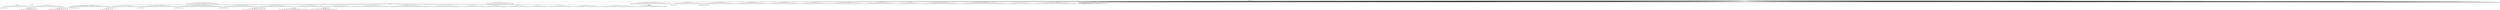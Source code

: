 digraph g {
	"58" -> "59";
	"59" [label="43"];
	"57" -> "58";
	"58" [color=indianred1, style=filled, label="19"];
	"56" -> "57";
	"57" [label="47"];
	"50" -> "51";
	"51" [color=indianred1, style=filled, label="10"];
	"49" -> "50";
	"50" [label="11"];
	"46" -> "47";
	"47" [color=indianred1, style=filled, label="7"];
	"45" -> "46";
	"46" [label="40"];
	"45" -> "48";
	"48" [label="39"];
	"40" -> "41";
	"41" [color=indianred1, style=filled, label="36"];
	"39" -> "40";
	"40" [label="1"];
	"35" -> "36";
	"36" [label="31"];
	"33" -> "34";
	"34" [label="29"];
	"30" -> "31";
	"31" [label="14"];
	"27" -> "28";
	"28" [color=indianred1, style=filled, label="48"];
	"26" -> "27";
	"27" [label="33"];
	"24" -> "25";
	"25" [color=indianred1, style=filled, label="4"];
	"23" -> "24";
	"24" [label="22"];
	"20" -> "21";
	"21" [color=indianred1, style=filled, label="9"];
	"19" -> "20";
	"20" [label="35"];
	"18" -> "19";
	"19" [label="9"];
	"18" -> "22";
	"22" [label="16"];
	"18" -> "23";
	"23" [label="4"];
	"18" -> "26";
	"26" [label="48"];
	"18" -> "29";
	"29" [label="32"];
	"18" -> "30";
	"30" [label="13"];
	"18" -> "32";
	"32" [label="2"];
	"18" -> "33";
	"33" [label="18"];
	"18" -> "35";
	"35" [label="12"];
	"18" -> "37";
	"37" [label="17"];
	"18" -> "38";
	"38" [label="41"];
	"18" -> "39";
	"39" [label="36"];
	"18" -> "42";
	"42" [label="5"];
	"18" -> "43";
	"43" [label="34"];
	"18" -> "44";
	"44" [label="50"];
	"18" -> "45";
	"45" [label="7"];
	"18" -> "49";
	"49" [label="10"];
	"18" -> "52";
	"52" [label="15"];
	"18" -> "53";
	"53" [label="25"];
	"17" -> "18";
	"18" [color=indianred1, style=filled, label="8"];
	"15" -> "16";
	"16" [color=indianred1, style=filled, label="38"];
	"14" -> "15";
	"15" [label="24"];
	"12" -> "13";
	"13" [label="45"];
	"10" -> "11";
	"11" [label="27"];
	"0" -> "1";
	"1" [label="42"];
	"0" -> "2";
	"2" [label="6"];
	"0" -> "3";
	"3" [label="37"];
	"0" -> "4";
	"4" [label="44"];
	"0" -> "5";
	"5" [label="49"];
	"0" -> "6";
	"6" [label="20"];
	"0" -> "7";
	"7" [label="21"];
	"0" -> "8";
	"8" [label="3"];
	"0" -> "9";
	"9" [label="28"];
	"0" -> "10";
	"10" [label="46"];
	"0" -> "12";
	"12" [label="26"];
	"0" -> "14";
	"14" [label="38"];
	"0" -> "17";
	"17" [label="8"];
	"0" -> "54";
	"54" [label="30"];
	"0" -> "55";
	"55" [label="23"];
	"0" -> "56";
	"56" [label="19"];
	"0" [label="germline"];
	"0" -> "cell1";
	"cell1" [shape=box];
	"0" -> "cell2";
	"cell2" [shape=box];
	"26" -> "cell3";
	"cell3" [shape=box];
	"0" -> "cell4";
	"cell4" [shape=box];
	"39" -> "cell5";
	"cell5" [shape=box];
	"0" -> "cell6";
	"cell6" [shape=box];
	"55" -> "cell7";
	"cell7" [shape=box];
	"0" -> "cell8";
	"cell8" [shape=box];
	"0" -> "cell9";
	"cell9" [shape=box];
	"14" -> "cell10";
	"cell10" [shape=box];
	"3" -> "cell11";
	"cell11" [shape=box];
	"9" -> "cell12";
	"cell12" [shape=box];
	"12" -> "cell13";
	"cell13" [shape=box];
	"42" -> "cell14";
	"cell14" [shape=box];
	"0" -> "cell15";
	"cell15" [shape=box];
	"43" -> "cell16";
	"cell16" [shape=box];
	"51" -> "cell17";
	"cell17" [shape=box];
	"0" -> "cell18";
	"cell18" [shape=box];
	"5" -> "cell19";
	"cell19" [shape=box];
	"40" -> "cell20";
	"cell20" [shape=box];
	"0" -> "cell21";
	"cell21" [shape=box];
	"42" -> "cell22";
	"cell22" [shape=box];
	"0" -> "cell23";
	"cell23" [shape=box];
	"1" -> "cell24";
	"cell24" [shape=box];
	"0" -> "cell25";
	"cell25" [shape=box];
	"0" -> "cell26";
	"cell26" [shape=box];
	"0" -> "cell27";
	"cell27" [shape=box];
	"29" -> "cell28";
	"cell28" [shape=box];
	"0" -> "cell29";
	"cell29" [shape=box];
	"16" -> "cell30";
	"cell30" [shape=box];
	"47" -> "cell31";
	"cell31" [shape=box];
	"0" -> "cell32";
	"cell32" [shape=box];
	"2" -> "cell33";
	"cell33" [shape=box];
	"58" -> "cell34";
	"cell34" [shape=box];
	"0" -> "cell35";
	"cell35" [shape=box];
	"0" -> "cell36";
	"cell36" [shape=box];
	"0" -> "cell37";
	"cell37" [shape=box];
	"0" -> "cell38";
	"cell38" [shape=box];
	"0" -> "cell39";
	"cell39" [shape=box];
	"46" -> "cell40";
	"cell40" [shape=box];
	"38" -> "cell41";
	"cell41" [shape=box];
	"0" -> "cell42";
	"cell42" [shape=box];
	"0" -> "cell43";
	"cell43" [shape=box];
	"0" -> "cell44";
	"cell44" [shape=box];
	"0" -> "cell45";
	"cell45" [shape=box];
	"5" -> "cell46";
	"cell46" [shape=box];
	"0" -> "cell47";
	"cell47" [shape=box];
	"0" -> "cell48";
	"cell48" [shape=box];
	"0" -> "cell49";
	"cell49" [shape=box];
	"0" -> "cell50";
	"cell50" [shape=box];
	"0" -> "cell51";
	"cell51" [shape=box];
	"48" -> "cell52";
	"cell52" [shape=box];
	"12" -> "cell53";
	"cell53" [shape=box];
	"57" -> "cell54";
	"cell54" [shape=box];
	"33" -> "cell55";
	"cell55" [shape=box];
	"53" -> "cell56";
	"cell56" [shape=box];
	"0" -> "cell57";
	"cell57" [shape=box];
	"38" -> "cell58";
	"cell58" [shape=box];
	"0" -> "cell59";
	"cell59" [shape=box];
	"0" -> "cell60";
	"cell60" [shape=box];
	"17" -> "cell61";
	"cell61" [shape=box];
	"0" -> "cell62";
	"cell62" [shape=box];
	"0" -> "cell63";
	"cell63" [shape=box];
	"0" -> "cell64";
	"cell64" [shape=box];
	"35" -> "cell65";
	"cell65" [shape=box];
	"0" -> "cell66";
	"cell66" [shape=box];
	"19" -> "cell67";
	"cell67" [shape=box];
	"0" -> "cell68";
	"cell68" [shape=box];
	"0" -> "cell69";
	"cell69" [shape=box];
	"0" -> "cell70";
	"cell70" [shape=box];
	"0" -> "cell71";
	"cell71" [shape=box];
	"0" -> "cell72";
	"cell72" [shape=box];
	"0" -> "cell73";
	"cell73" [shape=box];
	"0" -> "cell74";
	"cell74" [shape=box];
	"45" -> "cell75";
	"cell75" [shape=box];
	"0" -> "cell76";
	"cell76" [shape=box];
	"2" -> "cell77";
	"cell77" [shape=box];
	"9" -> "cell78";
	"cell78" [shape=box];
	"29" -> "cell79";
	"cell79" [shape=box];
	"0" -> "cell80";
	"cell80" [shape=box];
	"0" -> "cell81";
	"cell81" [shape=box];
	"0" -> "cell82";
	"cell82" [shape=box];
	"0" -> "cell83";
	"cell83" [shape=box];
	"0" -> "cell84";
	"cell84" [shape=box];
	"0" -> "cell85";
	"cell85" [shape=box];
	"0" -> "cell86";
	"cell86" [shape=box];
	"54" -> "cell87";
	"cell87" [shape=box];
	"0" -> "cell88";
	"cell88" [shape=box];
	"0" -> "cell89";
	"cell89" [shape=box];
	"22" -> "cell90";
	"cell90" [shape=box];
	"54" -> "cell91";
	"cell91" [shape=box];
	"0" -> "cell92";
	"cell92" [shape=box];
	"17" -> "cell93";
	"cell93" [shape=box];
	"39" -> "cell94";
	"cell94" [shape=box];
	"7" -> "cell95";
	"cell95" [shape=box];
	"0" -> "cell96";
	"cell96" [shape=box];
	"0" -> "cell97";
	"cell97" [shape=box];
	"33" -> "cell98";
	"cell98" [shape=box];
	"0" -> "cell99";
	"cell99" [shape=box];
	"12" -> "cell100";
	"cell100" [shape=box];
	"0" -> "cell101";
	"cell101" [shape=box];
	"0" -> "cell102";
	"cell102" [shape=box];
	"19" -> "cell103";
	"cell103" [shape=box];
	"14" -> "cell104";
	"cell104" [shape=box];
	"0" -> "cell105";
	"cell105" [shape=box];
	"54" -> "cell106";
	"cell106" [shape=box];
	"55" -> "cell107";
	"cell107" [shape=box];
	"0" -> "cell108";
	"cell108" [shape=box];
	"59" -> "cell109";
	"cell109" [shape=box];
	"0" -> "cell110";
	"cell110" [shape=box];
	"0" -> "cell111";
	"cell111" [shape=box];
	"6" -> "cell112";
	"cell112" [shape=box];
	"0" -> "cell113";
	"cell113" [shape=box];
	"0" -> "cell114";
	"cell114" [shape=box];
	"39" -> "cell115";
	"cell115" [shape=box];
	"0" -> "cell116";
	"cell116" [shape=box];
	"0" -> "cell117";
	"cell117" [shape=box];
	"23" -> "cell118";
	"cell118" [shape=box];
	"0" -> "cell119";
	"cell119" [shape=box];
	"0" -> "cell120";
	"cell120" [shape=box];
	"0" -> "cell121";
	"cell121" [shape=box];
	"0" -> "cell122";
	"cell122" [shape=box];
	"0" -> "cell123";
	"cell123" [shape=box];
	"0" -> "cell124";
	"cell124" [shape=box];
	"44" -> "cell125";
	"cell125" [shape=box];
	"38" -> "cell126";
	"cell126" [shape=box];
	"21" -> "cell127";
	"cell127" [shape=box];
	"45" -> "cell128";
	"cell128" [shape=box];
	"32" -> "cell129";
	"cell129" [shape=box];
	"59" -> "cell130";
	"cell130" [shape=box];
	"0" -> "cell131";
	"cell131" [shape=box];
	"0" -> "cell132";
	"cell132" [shape=box];
	"0" -> "cell133";
	"cell133" [shape=box];
	"32" -> "cell134";
	"cell134" [shape=box];
	"0" -> "cell135";
	"cell135" [shape=box];
	"0" -> "cell136";
	"cell136" [shape=box];
	"2" -> "cell137";
	"cell137" [shape=box];
	"0" -> "cell138";
	"cell138" [shape=box];
	"0" -> "cell139";
	"cell139" [shape=box];
	"33" -> "cell140";
	"cell140" [shape=box];
	"7" -> "cell141";
	"cell141" [shape=box];
	"14" -> "cell142";
	"cell142" [shape=box];
	"0" -> "cell143";
	"cell143" [shape=box];
	"0" -> "cell144";
	"cell144" [shape=box];
	"29" -> "cell145";
	"cell145" [shape=box];
	"0" -> "cell146";
	"cell146" [shape=box];
	"54" -> "cell147";
	"cell147" [shape=box];
	"58" -> "cell148";
	"cell148" [shape=box];
	"10" -> "cell149";
	"cell149" [shape=box];
	"0" -> "cell150";
	"cell150" [shape=box];
	"0" -> "cell151";
	"cell151" [shape=box];
	"4" -> "cell152";
	"cell152" [shape=box];
	"5" -> "cell153";
	"cell153" [shape=box];
	"6" -> "cell154";
	"cell154" [shape=box];
	"0" -> "cell155";
	"cell155" [shape=box];
	"46" -> "cell156";
	"cell156" [shape=box];
	"0" -> "cell157";
	"cell157" [shape=box];
	"11" -> "cell158";
	"cell158" [shape=box];
	"0" -> "cell159";
	"cell159" [shape=box];
	"45" -> "cell160";
	"cell160" [shape=box];
	"0" -> "cell161";
	"cell161" [shape=box];
	"0" -> "cell162";
	"cell162" [shape=box];
	"0" -> "cell163";
	"cell163" [shape=box];
	"52" -> "cell164";
	"cell164" [shape=box];
	"0" -> "cell165";
	"cell165" [shape=box];
	"33" -> "cell166";
	"cell166" [shape=box];
	"33" -> "cell167";
	"cell167" [shape=box];
	"6" -> "cell168";
	"cell168" [shape=box];
	"26" -> "cell169";
	"cell169" [shape=box];
	"22" -> "cell170";
	"cell170" [shape=box];
	"33" -> "cell171";
	"cell171" [shape=box];
	"0" -> "cell172";
	"cell172" [shape=box];
	"0" -> "cell173";
	"cell173" [shape=box];
	"4" -> "cell174";
	"cell174" [shape=box];
	"0" -> "cell175";
	"cell175" [shape=box];
	"4" -> "cell176";
	"cell176" [shape=box];
	"3" -> "cell177";
	"cell177" [shape=box];
	"0" -> "cell178";
	"cell178" [shape=box];
	"0" -> "cell179";
	"cell179" [shape=box];
	"12" -> "cell180";
	"cell180" [shape=box];
	"49" -> "cell181";
	"cell181" [shape=box];
	"0" -> "cell182";
	"cell182" [shape=box];
	"21" -> "cell183";
	"cell183" [shape=box];
	"58" -> "cell184";
	"cell184" [shape=box];
	"0" -> "cell185";
	"cell185" [shape=box];
	"38" -> "cell186";
	"cell186" [shape=box];
	"26" -> "cell187";
	"cell187" [shape=box];
	"33" -> "cell188";
	"cell188" [shape=box];
	"0" -> "cell189";
	"cell189" [shape=box];
	"53" -> "cell190";
	"cell190" [shape=box];
	"7" -> "cell191";
	"cell191" [shape=box];
	"22" -> "cell192";
	"cell192" [shape=box];
	"16" -> "cell193";
	"cell193" [shape=box];
	"0" -> "cell194";
	"cell194" [shape=box];
	"0" -> "cell195";
	"cell195" [shape=box];
	"0" -> "cell196";
	"cell196" [shape=box];
	"0" -> "cell197";
	"cell197" [shape=box];
	"0" -> "cell198";
	"cell198" [shape=box];
	"29" -> "cell199";
	"cell199" [shape=box];
	"0" -> "cell200";
	"cell200" [shape=box];
	"22" -> "cell201";
	"cell201" [shape=box];
	"0" -> "cell202";
	"cell202" [shape=box];
	"0" -> "cell203";
	"cell203" [shape=box];
	"13" -> "cell204";
	"cell204" [shape=box];
	"39" -> "cell205";
	"cell205" [shape=box];
	"32" -> "cell206";
	"cell206" [shape=box];
	"0" -> "cell207";
	"cell207" [shape=box];
	"0" -> "cell208";
	"cell208" [shape=box];
	"37" -> "cell209";
	"cell209" [shape=box];
	"56" -> "cell210";
	"cell210" [shape=box];
	"3" -> "cell211";
	"cell211" [shape=box];
	"0" -> "cell212";
	"cell212" [shape=box];
	"0" -> "cell213";
	"cell213" [shape=box];
	"30" -> "cell214";
	"cell214" [shape=box];
	"58" -> "cell215";
	"cell215" [shape=box];
	"31" -> "cell216";
	"cell216" [shape=box];
	"0" -> "cell217";
	"cell217" [shape=box];
	"13" -> "cell218";
	"cell218" [shape=box];
	"2" -> "cell219";
	"cell219" [shape=box];
	"0" -> "cell220";
	"cell220" [shape=box];
	"0" -> "cell221";
	"cell221" [shape=box];
	"17" -> "cell222";
	"cell222" [shape=box];
	"8" -> "cell223";
	"cell223" [shape=box];
	"29" -> "cell224";
	"cell224" [shape=box];
	"0" -> "cell225";
	"cell225" [shape=box];
	"0" -> "cell226";
	"cell226" [shape=box];
	"21" -> "cell227";
	"cell227" [shape=box];
	"0" -> "cell228";
	"cell228" [shape=box];
	"9" -> "cell229";
	"cell229" [shape=box];
	"0" -> "cell230";
	"cell230" [shape=box];
	"23" -> "cell231";
	"cell231" [shape=box];
	"0" -> "cell232";
	"cell232" [shape=box];
	"11" -> "cell233";
	"cell233" [shape=box];
	"53" -> "cell234";
	"cell234" [shape=box];
	"55" -> "cell235";
	"cell235" [shape=box];
	"8" -> "cell236";
	"cell236" [shape=box];
	"0" -> "cell237";
	"cell237" [shape=box];
	"0" -> "cell238";
	"cell238" [shape=box];
	"0" -> "cell239";
	"cell239" [shape=box];
	"0" -> "cell240";
	"cell240" [shape=box];
	"0" -> "cell241";
	"cell241" [shape=box];
	"16" -> "cell242";
	"cell242" [shape=box];
	"4" -> "cell243";
	"cell243" [shape=box];
	"37" -> "cell244";
	"cell244" [shape=box];
	"0" -> "cell245";
	"cell245" [shape=box];
	"0" -> "cell246";
	"cell246" [shape=box];
	"43" -> "cell247";
	"cell247" [shape=box];
	"0" -> "cell248";
	"cell248" [shape=box];
	"2" -> "cell249";
	"cell249" [shape=box];
	"0" -> "cell250";
	"cell250" [shape=box];
	"0" -> "cell251";
	"cell251" [shape=box];
	"6" -> "cell252";
	"cell252" [shape=box];
	"0" -> "cell253";
	"cell253" [shape=box];
	"7" -> "cell254";
	"cell254" [shape=box];
	"4" -> "cell255";
	"cell255" [shape=box];
	"51" -> "cell256";
	"cell256" [shape=box];
	"0" -> "cell257";
	"cell257" [shape=box];
	"35" -> "cell258";
	"cell258" [shape=box];
	"2" -> "cell259";
	"cell259" [shape=box];
	"0" -> "cell260";
	"cell260" [shape=box];
	"53" -> "cell261";
	"cell261" [shape=box];
	"0" -> "cell262";
	"cell262" [shape=box];
	"0" -> "cell263";
	"cell263" [shape=box];
	"49" -> "cell264";
	"cell264" [shape=box];
	"35" -> "cell265";
	"cell265" [shape=box];
	"0" -> "cell266";
	"cell266" [shape=box];
	"7" -> "cell267";
	"cell267" [shape=box];
	"0" -> "cell268";
	"cell268" [shape=box];
	"53" -> "cell269";
	"cell269" [shape=box];
	"0" -> "cell270";
	"cell270" [shape=box];
	"0" -> "cell271";
	"cell271" [shape=box];
	"0" -> "cell272";
	"cell272" [shape=box];
	"2" -> "cell273";
	"cell273" [shape=box];
	"8" -> "cell274";
	"cell274" [shape=box];
	"0" -> "cell275";
	"cell275" [shape=box];
	"0" -> "cell276";
	"cell276" [shape=box];
	"49" -> "cell277";
	"cell277" [shape=box];
	"0" -> "cell278";
	"cell278" [shape=box];
	"4" -> "cell279";
	"cell279" [shape=box];
	"26" -> "cell280";
	"cell280" [shape=box];
	"0" -> "cell281";
	"cell281" [shape=box];
	"0" -> "cell282";
	"cell282" [shape=box];
	"6" -> "cell283";
	"cell283" [shape=box];
	"31" -> "cell284";
	"cell284" [shape=box];
	"6" -> "cell285";
	"cell285" [shape=box];
	"1" -> "cell286";
	"cell286" [shape=box];
	"42" -> "cell287";
	"cell287" [shape=box];
	"0" -> "cell288";
	"cell288" [shape=box];
	"0" -> "cell289";
	"cell289" [shape=box];
	"0" -> "cell290";
	"cell290" [shape=box];
	"0" -> "cell291";
	"cell291" [shape=box];
	"6" -> "cell292";
	"cell292" [shape=box];
	"0" -> "cell293";
	"cell293" [shape=box];
	"56" -> "cell294";
	"cell294" [shape=box];
	"0" -> "cell295";
	"cell295" [shape=box];
	"7" -> "cell296";
	"cell296" [shape=box];
	"52" -> "cell297";
	"cell297" [shape=box];
	"0" -> "cell298";
	"cell298" [shape=box];
	"33" -> "cell299";
	"cell299" [shape=box];
	"42" -> "cell300";
	"cell300" [shape=box];
	"0" -> "cell301";
	"cell301" [shape=box];
	"0" -> "cell302";
	"cell302" [shape=box];
	"0" -> "cell303";
	"cell303" [shape=box];
	"0" -> "cell304";
	"cell304" [shape=box];
	"25" -> "cell305";
	"cell305" [shape=box];
	"0" -> "cell306";
	"cell306" [shape=box];
	"0" -> "cell307";
	"cell307" [shape=box];
	"0" -> "cell308";
	"cell308" [shape=box];
	"36" -> "cell309";
	"cell309" [shape=box];
	"0" -> "cell310";
	"cell310" [shape=box];
	"30" -> "cell311";
	"cell311" [shape=box];
	"0" -> "cell312";
	"cell312" [shape=box];
	"0" -> "cell313";
	"cell313" [shape=box];
	"2" -> "cell314";
	"cell314" [shape=box];
	"0" -> "cell315";
	"cell315" [shape=box];
	"0" -> "cell316";
	"cell316" [shape=box];
	"0" -> "cell317";
	"cell317" [shape=box];
	"0" -> "cell318";
	"cell318" [shape=box];
	"0" -> "cell319";
	"cell319" [shape=box];
	"25" -> "cell320";
	"cell320" [shape=box];
	"16" -> "cell321";
	"cell321" [shape=box];
	"9" -> "cell322";
	"cell322" [shape=box];
	"5" -> "cell323";
	"cell323" [shape=box];
	"0" -> "cell324";
	"cell324" [shape=box];
	"0" -> "cell325";
	"cell325" [shape=box];
	"25" -> "cell326";
	"cell326" [shape=box];
	"52" -> "cell327";
	"cell327" [shape=box];
	"54" -> "cell328";
	"cell328" [shape=box];
	"0" -> "cell329";
	"cell329" [shape=box];
	"0" -> "cell330";
	"cell330" [shape=box];
	"42" -> "cell331";
	"cell331" [shape=box];
	"38" -> "cell332";
	"cell332" [shape=box];
	"0" -> "cell333";
	"cell333" [shape=box];
	"0" -> "cell334";
	"cell334" [shape=box];
	"0" -> "cell335";
	"cell335" [shape=box];
	"3" -> "cell336";
	"cell336" [shape=box];
	"0" -> "cell337";
	"cell337" [shape=box];
	"45" -> "cell338";
	"cell338" [shape=box];
	"0" -> "cell339";
	"cell339" [shape=box];
	"0" -> "cell340";
	"cell340" [shape=box];
	"0" -> "cell341";
	"cell341" [shape=box];
	"0" -> "cell342";
	"cell342" [shape=box];
	"0" -> "cell343";
	"cell343" [shape=box];
	"47" -> "cell344";
	"cell344" [shape=box];
	"0" -> "cell345";
	"cell345" [shape=box];
	"0" -> "cell346";
	"cell346" [shape=box];
	"0" -> "cell347";
	"cell347" [shape=box];
	"45" -> "cell348";
	"cell348" [shape=box];
	"0" -> "cell349";
	"cell349" [shape=box];
	"38" -> "cell350";
	"cell350" [shape=box];
	"0" -> "cell351";
	"cell351" [shape=box];
	"0" -> "cell352";
	"cell352" [shape=box];
	"25" -> "cell353";
	"cell353" [shape=box];
	"0" -> "cell354";
	"cell354" [shape=box];
	"0" -> "cell355";
	"cell355" [shape=box];
	"0" -> "cell356";
	"cell356" [shape=box];
	"0" -> "cell357";
	"cell357" [shape=box];
	"49" -> "cell358";
	"cell358" [shape=box];
	"0" -> "cell359";
	"cell359" [shape=box];
	"0" -> "cell360";
	"cell360" [shape=box];
	"55" -> "cell361";
	"cell361" [shape=box];
	"28" -> "cell362";
	"cell362" [shape=box];
	"0" -> "cell363";
	"cell363" [shape=box];
	"8" -> "cell364";
	"cell364" [shape=box];
	"46" -> "cell365";
	"cell365" [shape=box];
	"44" -> "cell366";
	"cell366" [shape=box];
	"0" -> "cell367";
	"cell367" [shape=box];
	"0" -> "cell368";
	"cell368" [shape=box];
	"34" -> "cell369";
	"cell369" [shape=box];
	"0" -> "cell370";
	"cell370" [shape=box];
	"0" -> "cell371";
	"cell371" [shape=box];
	"10" -> "cell372";
	"cell372" [shape=box];
	"0" -> "cell373";
	"cell373" [shape=box];
	"0" -> "cell374";
	"cell374" [shape=box];
	"54" -> "cell375";
	"cell375" [shape=box];
	"0" -> "cell376";
	"cell376" [shape=box];
	"19" -> "cell377";
	"cell377" [shape=box];
	"0" -> "cell378";
	"cell378" [shape=box];
	"0" -> "cell379";
	"cell379" [shape=box];
	"14" -> "cell380";
	"cell380" [shape=box];
	"43" -> "cell381";
	"cell381" [shape=box];
	"0" -> "cell382";
	"cell382" [shape=box];
	"0" -> "cell383";
	"cell383" [shape=box];
	"0" -> "cell384";
	"cell384" [shape=box];
	"0" -> "cell385";
	"cell385" [shape=box];
	"0" -> "cell386";
	"cell386" [shape=box];
	"33" -> "cell387";
	"cell387" [shape=box];
	"19" -> "cell388";
	"cell388" [shape=box];
	"0" -> "cell389";
	"cell389" [shape=box];
	"38" -> "cell390";
	"cell390" [shape=box];
	"0" -> "cell391";
	"cell391" [shape=box];
	"45" -> "cell392";
	"cell392" [shape=box];
	"0" -> "cell393";
	"cell393" [shape=box];
	"4" -> "cell394";
	"cell394" [shape=box];
	"0" -> "cell395";
	"cell395" [shape=box];
	"35" -> "cell396";
	"cell396" [shape=box];
	"0" -> "cell397";
	"cell397" [shape=box];
	"0" -> "cell398";
	"cell398" [shape=box];
	"0" -> "cell399";
	"cell399" [shape=box];
	"35" -> "cell400";
	"cell400" [shape=box];
	"0" -> "cell401";
	"cell401" [shape=box];
	"22" -> "cell402";
	"cell402" [shape=box];
	"0" -> "cell403";
	"cell403" [shape=box];
	"30" -> "cell404";
	"cell404" [shape=box];
	"54" -> "cell405";
	"cell405" [shape=box];
	"1" -> "cell406";
	"cell406" [shape=box];
	"4" -> "cell407";
	"cell407" [shape=box];
	"0" -> "cell408";
	"cell408" [shape=box];
	"0" -> "cell409";
	"cell409" [shape=box];
	"17" -> "cell410";
	"cell410" [shape=box];
	"17" -> "cell411";
	"cell411" [shape=box];
	"0" -> "cell412";
	"cell412" [shape=box];
	"24" -> "cell413";
	"cell413" [shape=box];
	"0" -> "cell414";
	"cell414" [shape=box];
	"37" -> "cell415";
	"cell415" [shape=box];
	"0" -> "cell416";
	"cell416" [shape=box];
	"32" -> "cell417";
	"cell417" [shape=box];
	"14" -> "cell418";
	"cell418" [shape=box];
	"39" -> "cell419";
	"cell419" [shape=box];
	"0" -> "cell420";
	"cell420" [shape=box];
	"30" -> "cell421";
	"cell421" [shape=box];
	"0" -> "cell422";
	"cell422" [shape=box];
	"44" -> "cell423";
	"cell423" [shape=box];
	"0" -> "cell424";
	"cell424" [shape=box];
	"0" -> "cell425";
	"cell425" [shape=box];
	"54" -> "cell426";
	"cell426" [shape=box];
	"2" -> "cell427";
	"cell427" [shape=box];
	"14" -> "cell428";
	"cell428" [shape=box];
	"44" -> "cell429";
	"cell429" [shape=box];
	"0" -> "cell430";
	"cell430" [shape=box];
	"0" -> "cell431";
	"cell431" [shape=box];
	"33" -> "cell432";
	"cell432" [shape=box];
	"0" -> "cell433";
	"cell433" [shape=box];
	"33" -> "cell434";
	"cell434" [shape=box];
	"53" -> "cell435";
	"cell435" [shape=box];
	"6" -> "cell436";
	"cell436" [shape=box];
	"0" -> "cell437";
	"cell437" [shape=box];
	"51" -> "cell438";
	"cell438" [shape=box];
	"0" -> "cell439";
	"cell439" [shape=box];
	"8" -> "cell440";
	"cell440" [shape=box];
	"53" -> "cell441";
	"cell441" [shape=box];
	"5" -> "cell442";
	"cell442" [shape=box];
	"47" -> "cell443";
	"cell443" [shape=box];
	"0" -> "cell444";
	"cell444" [shape=box];
	"6" -> "cell445";
	"cell445" [shape=box];
	"56" -> "cell446";
	"cell446" [shape=box];
	"0" -> "cell447";
	"cell447" [shape=box];
	"45" -> "cell448";
	"cell448" [shape=box];
	"38" -> "cell449";
	"cell449" [shape=box];
	"0" -> "cell450";
	"cell450" [shape=box];
	"47" -> "cell451";
	"cell451" [shape=box];
	"52" -> "cell452";
	"cell452" [shape=box];
	"0" -> "cell453";
	"cell453" [shape=box];
	"0" -> "cell454";
	"cell454" [shape=box];
	"32" -> "cell455";
	"cell455" [shape=box];
	"47" -> "cell456";
	"cell456" [shape=box];
	"0" -> "cell457";
	"cell457" [shape=box];
	"0" -> "cell458";
	"cell458" [shape=box];
	"39" -> "cell459";
	"cell459" [shape=box];
	"11" -> "cell460";
	"cell460" [shape=box];
	"28" -> "cell461";
	"cell461" [shape=box];
	"0" -> "cell462";
	"cell462" [shape=box];
	"0" -> "cell463";
	"cell463" [shape=box];
	"45" -> "cell464";
	"cell464" [shape=box];
	"0" -> "cell465";
	"cell465" [shape=box];
	"0" -> "cell466";
	"cell466" [shape=box];
	"0" -> "cell467";
	"cell467" [shape=box];
	"0" -> "cell468";
	"cell468" [shape=box];
	"0" -> "cell469";
	"cell469" [shape=box];
	"38" -> "cell470";
	"cell470" [shape=box];
	"0" -> "cell471";
	"cell471" [shape=box];
	"0" -> "cell472";
	"cell472" [shape=box];
	"0" -> "cell473";
	"cell473" [shape=box];
	"35" -> "cell474";
	"cell474" [shape=box];
	"0" -> "cell475";
	"cell475" [shape=box];
	"0" -> "cell476";
	"cell476" [shape=box];
	"0" -> "cell477";
	"cell477" [shape=box];
	"36" -> "cell478";
	"cell478" [shape=box];
	"0" -> "cell479";
	"cell479" [shape=box];
	"0" -> "cell480";
	"cell480" [shape=box];
	"0" -> "cell481";
	"cell481" [shape=box];
	"45" -> "cell482";
	"cell482" [shape=box];
	"0" -> "cell483";
	"cell483" [shape=box];
	"45" -> "cell484";
	"cell484" [shape=box];
	"49" -> "cell485";
	"cell485" [shape=box];
	"0" -> "cell486";
	"cell486" [shape=box];
	"53" -> "cell487";
	"cell487" [shape=box];
	"0" -> "cell488";
	"cell488" [shape=box];
	"0" -> "cell489";
	"cell489" [shape=box];
	"0" -> "cell490";
	"cell490" [shape=box];
	"29" -> "cell491";
	"cell491" [shape=box];
	"10" -> "cell492";
	"cell492" [shape=box];
	"0" -> "cell493";
	"cell493" [shape=box];
	"48" -> "cell494";
	"cell494" [shape=box];
	"0" -> "cell495";
	"cell495" [shape=box];
	"21" -> "cell496";
	"cell496" [shape=box];
	"4" -> "cell497";
	"cell497" [shape=box];
	"0" -> "cell498";
	"cell498" [shape=box];
	"32" -> "cell499";
	"cell499" [shape=box];
	"0" -> "cell500";
	"cell500" [shape=box];
	"0" -> "cell501";
	"cell501" [shape=box];
	"31" -> "cell502";
	"cell502" [shape=box];
	"0" -> "cell503";
	"cell503" [shape=box];
	"30" -> "cell504";
	"cell504" [shape=box];
	"32" -> "cell505";
	"cell505" [shape=box];
	"0" -> "cell506";
	"cell506" [shape=box];
	"0" -> "cell507";
	"cell507" [shape=box];
	"51" -> "cell508";
	"cell508" [shape=box];
	"56" -> "cell509";
	"cell509" [shape=box];
	"12" -> "cell510";
	"cell510" [shape=box];
	"29" -> "cell511";
	"cell511" [shape=box];
	"53" -> "cell512";
	"cell512" [shape=box];
	"0" -> "cell513";
	"cell513" [shape=box];
	"0" -> "cell514";
	"cell514" [shape=box];
	"30" -> "cell515";
	"cell515" [shape=box];
	"0" -> "cell516";
	"cell516" [shape=box];
	"52" -> "cell517";
	"cell517" [shape=box];
	"22" -> "cell518";
	"cell518" [shape=box];
	"0" -> "cell519";
	"cell519" [shape=box];
	"0" -> "cell520";
	"cell520" [shape=box];
	"0" -> "cell521";
	"cell521" [shape=box];
	"0" -> "cell522";
	"cell522" [shape=box];
	"0" -> "cell523";
	"cell523" [shape=box];
	"0" -> "cell524";
	"cell524" [shape=box];
	"32" -> "cell525";
	"cell525" [shape=box];
	"0" -> "cell526";
	"cell526" [shape=box];
	"44" -> "cell527";
	"cell527" [shape=box];
	"1" -> "cell528";
	"cell528" [shape=box];
	"16" -> "cell529";
	"cell529" [shape=box];
	"20" -> "cell530";
	"cell530" [shape=box];
	"10" -> "cell531";
	"cell531" [shape=box];
	"29" -> "cell532";
	"cell532" [shape=box];
	"0" -> "cell533";
	"cell533" [shape=box];
	"49" -> "cell534";
	"cell534" [shape=box];
	"43" -> "cell535";
	"cell535" [shape=box];
	"0" -> "cell536";
	"cell536" [shape=box];
	"0" -> "cell537";
	"cell537" [shape=box];
	"0" -> "cell538";
	"cell538" [shape=box];
	"51" -> "cell539";
	"cell539" [shape=box];
	"0" -> "cell540";
	"cell540" [shape=box];
	"0" -> "cell541";
	"cell541" [shape=box];
	"0" -> "cell542";
	"cell542" [shape=box];
	"17" -> "cell543";
	"cell543" [shape=box];
	"7" -> "cell544";
	"cell544" [shape=box];
	"0" -> "cell545";
	"cell545" [shape=box];
	"37" -> "cell546";
	"cell546" [shape=box];
	"41" -> "cell547";
	"cell547" [shape=box];
	"38" -> "cell548";
	"cell548" [shape=box];
	"0" -> "cell549";
	"cell549" [shape=box];
	"52" -> "cell550";
	"cell550" [shape=box];
	"0" -> "cell551";
	"cell551" [shape=box];
	"8" -> "cell552";
	"cell552" [shape=box];
	"0" -> "cell553";
	"cell553" [shape=box];
	"7" -> "cell554";
	"cell554" [shape=box];
	"0" -> "cell555";
	"cell555" [shape=box];
	"0" -> "cell556";
	"cell556" [shape=box];
	"52" -> "cell557";
	"cell557" [shape=box];
	"30" -> "cell558";
	"cell558" [shape=box];
	"4" -> "cell559";
	"cell559" [shape=box];
	"51" -> "cell560";
	"cell560" [shape=box];
	"43" -> "cell561";
	"cell561" [shape=box];
	"55" -> "cell562";
	"cell562" [shape=box];
	"0" -> "cell563";
	"cell563" [shape=box];
	"40" -> "cell564";
	"cell564" [shape=box];
	"0" -> "cell565";
	"cell565" [shape=box];
	"0" -> "cell566";
	"cell566" [shape=box];
	"0" -> "cell567";
	"cell567" [shape=box];
	"33" -> "cell568";
	"cell568" [shape=box];
	"0" -> "cell569";
	"cell569" [shape=box];
	"5" -> "cell570";
	"cell570" [shape=box];
	"0" -> "cell571";
	"cell571" [shape=box];
	"0" -> "cell572";
	"cell572" [shape=box];
	"20" -> "cell573";
	"cell573" [shape=box];
	"42" -> "cell574";
	"cell574" [shape=box];
	"0" -> "cell575";
	"cell575" [shape=box];
	"0" -> "cell576";
	"cell576" [shape=box];
	"53" -> "cell577";
	"cell577" [shape=box];
	"35" -> "cell578";
	"cell578" [shape=box];
	"0" -> "cell579";
	"cell579" [shape=box];
	"58" -> "cell580";
	"cell580" [shape=box];
	"28" -> "cell581";
	"cell581" [shape=box];
	"53" -> "cell582";
	"cell582" [shape=box];
	"0" -> "cell583";
	"cell583" [shape=box];
	"1" -> "cell584";
	"cell584" [shape=box];
	"1" -> "cell585";
	"cell585" [shape=box];
	"23" -> "cell586";
	"cell586" [shape=box];
	"25" -> "cell587";
	"cell587" [shape=box];
	"0" -> "cell588";
	"cell588" [shape=box];
	"42" -> "cell589";
	"cell589" [shape=box];
	"0" -> "cell590";
	"cell590" [shape=box];
	"25" -> "cell591";
	"cell591" [shape=box];
	"51" -> "cell592";
	"cell592" [shape=box];
	"0" -> "cell593";
	"cell593" [shape=box];
	"0" -> "cell594";
	"cell594" [shape=box];
	"0" -> "cell595";
	"cell595" [shape=box];
	"4" -> "cell596";
	"cell596" [shape=box];
	"12" -> "cell597";
	"cell597" [shape=box];
	"0" -> "cell598";
	"cell598" [shape=box];
	"19" -> "cell599";
	"cell599" [shape=box];
	"0" -> "cell600";
	"cell600" [shape=box];
	"17" -> "cell601";
	"cell601" [shape=box];
	"3" -> "cell602";
	"cell602" [shape=box];
	"9" -> "cell603";
	"cell603" [shape=box];
	"0" -> "cell604";
	"cell604" [shape=box];
	"0" -> "cell605";
	"cell605" [shape=box];
	"30" -> "cell606";
	"cell606" [shape=box];
	"0" -> "cell607";
	"cell607" [shape=box];
	"0" -> "cell608";
	"cell608" [shape=box];
	"0" -> "cell609";
	"cell609" [shape=box];
	"0" -> "cell610";
	"cell610" [shape=box];
	"0" -> "cell611";
	"cell611" [shape=box];
	"14" -> "cell612";
	"cell612" [shape=box];
	"0" -> "cell613";
	"cell613" [shape=box];
	"54" -> "cell614";
	"cell614" [shape=box];
	"38" -> "cell615";
	"cell615" [shape=box];
	"23" -> "cell616";
	"cell616" [shape=box];
	"0" -> "cell617";
	"cell617" [shape=box];
	"0" -> "cell618";
	"cell618" [shape=box];
	"0" -> "cell619";
	"cell619" [shape=box];
	"22" -> "cell620";
	"cell620" [shape=box];
	"54" -> "cell621";
	"cell621" [shape=box];
	"52" -> "cell622";
	"cell622" [shape=box];
	"0" -> "cell623";
	"cell623" [shape=box];
	"25" -> "cell624";
	"cell624" [shape=box];
	"48" -> "cell625";
	"cell625" [shape=box];
	"0" -> "cell626";
	"cell626" [shape=box];
	"26" -> "cell627";
	"cell627" [shape=box];
	"27" -> "cell628";
	"cell628" [shape=box];
	"16" -> "cell629";
	"cell629" [shape=box];
	"56" -> "cell630";
	"cell630" [shape=box];
	"54" -> "cell631";
	"cell631" [shape=box];
	"20" -> "cell632";
	"cell632" [shape=box];
	"37" -> "cell633";
	"cell633" [shape=box];
	"0" -> "cell634";
	"cell634" [shape=box];
	"33" -> "cell635";
	"cell635" [shape=box];
	"9" -> "cell636";
	"cell636" [shape=box];
	"2" -> "cell637";
	"cell637" [shape=box];
	"0" -> "cell638";
	"cell638" [shape=box];
	"21" -> "cell639";
	"cell639" [shape=box];
	"29" -> "cell640";
	"cell640" [shape=box];
	"0" -> "cell641";
	"cell641" [shape=box];
	"0" -> "cell642";
	"cell642" [shape=box];
	"0" -> "cell643";
	"cell643" [shape=box];
	"43" -> "cell644";
	"cell644" [shape=box];
	"25" -> "cell645";
	"cell645" [shape=box];
	"22" -> "cell646";
	"cell646" [shape=box];
	"0" -> "cell647";
	"cell647" [shape=box];
	"0" -> "cell648";
	"cell648" [shape=box];
	"9" -> "cell649";
	"cell649" [shape=box];
	"42" -> "cell650";
	"cell650" [shape=box];
	"1" -> "cell651";
	"cell651" [shape=box];
	"47" -> "cell652";
	"cell652" [shape=box];
	"54" -> "cell653";
	"cell653" [shape=box];
	"32" -> "cell654";
	"cell654" [shape=box];
	"0" -> "cell655";
	"cell655" [shape=box];
	"58" -> "cell656";
	"cell656" [shape=box];
	"10" -> "cell657";
	"cell657" [shape=box];
	"0" -> "cell658";
	"cell658" [shape=box];
	"8" -> "cell659";
	"cell659" [shape=box];
	"0" -> "cell660";
	"cell660" [shape=box];
	"14" -> "cell661";
	"cell661" [shape=box];
	"0" -> "cell662";
	"cell662" [shape=box];
	"0" -> "cell663";
	"cell663" [shape=box];
	"49" -> "cell664";
	"cell664" [shape=box];
	"14" -> "cell665";
	"cell665" [shape=box];
	"55" -> "cell666";
	"cell666" [shape=box];
	"0" -> "cell667";
	"cell667" [shape=box];
	"5" -> "cell668";
	"cell668" [shape=box];
	"7" -> "cell669";
	"cell669" [shape=box];
	"0" -> "cell670";
	"cell670" [shape=box];
	"0" -> "cell671";
	"cell671" [shape=box];
	"0" -> "cell672";
	"cell672" [shape=box];
	"58" -> "cell673";
	"cell673" [shape=box];
	"28" -> "cell674";
	"cell674" [shape=box];
	"0" -> "cell675";
	"cell675" [shape=box];
	"0" -> "cell676";
	"cell676" [shape=box];
	"0" -> "cell677";
	"cell677" [shape=box];
	"39" -> "cell678";
	"cell678" [shape=box];
	"56" -> "cell679";
	"cell679" [shape=box];
	"34" -> "cell680";
	"cell680" [shape=box];
	"56" -> "cell681";
	"cell681" [shape=box];
	"45" -> "cell682";
	"cell682" [shape=box];
	"0" -> "cell683";
	"cell683" [shape=box];
	"35" -> "cell684";
	"cell684" [shape=box];
	"56" -> "cell685";
	"cell685" [shape=box];
	"19" -> "cell686";
	"cell686" [shape=box];
	"21" -> "cell687";
	"cell687" [shape=box];
	"25" -> "cell688";
	"cell688" [shape=box];
	"4" -> "cell689";
	"cell689" [shape=box];
	"0" -> "cell690";
	"cell690" [shape=box];
	"0" -> "cell691";
	"cell691" [shape=box];
	"0" -> "cell692";
	"cell692" [shape=box];
	"0" -> "cell693";
	"cell693" [shape=box];
	"0" -> "cell694";
	"cell694" [shape=box];
	"0" -> "cell695";
	"cell695" [shape=box];
	"0" -> "cell696";
	"cell696" [shape=box];
	"8" -> "cell697";
	"cell697" [shape=box];
	"25" -> "cell698";
	"cell698" [shape=box];
	"0" -> "cell699";
	"cell699" [shape=box];
	"1" -> "cell700";
	"cell700" [shape=box];
	"0" -> "cell701";
	"cell701" [shape=box];
	"0" -> "cell702";
	"cell702" [shape=box];
	"49" -> "cell703";
	"cell703" [shape=box];
	"19" -> "cell704";
	"cell704" [shape=box];
	"7" -> "cell705";
	"cell705" [shape=box];
	"45" -> "cell706";
	"cell706" [shape=box];
	"0" -> "cell707";
	"cell707" [shape=box];
	"50" -> "cell708";
	"cell708" [shape=box];
	"10" -> "cell709";
	"cell709" [shape=box];
	"0" -> "cell710";
	"cell710" [shape=box];
	"0" -> "cell711";
	"cell711" [shape=box];
	"39" -> "cell712";
	"cell712" [shape=box];
	"0" -> "cell713";
	"cell713" [shape=box];
	"40" -> "cell714";
	"cell714" [shape=box];
	"0" -> "cell715";
	"cell715" [shape=box];
	"0" -> "cell716";
	"cell716" [shape=box];
	"9" -> "cell717";
	"cell717" [shape=box];
	"0" -> "cell718";
	"cell718" [shape=box];
	"1" -> "cell719";
	"cell719" [shape=box];
	"0" -> "cell720";
	"cell720" [shape=box];
	"0" -> "cell721";
	"cell721" [shape=box];
	"32" -> "cell722";
	"cell722" [shape=box];
	"9" -> "cell723";
	"cell723" [shape=box];
	"30" -> "cell724";
	"cell724" [shape=box];
	"10" -> "cell725";
	"cell725" [shape=box];
	"39" -> "cell726";
	"cell726" [shape=box];
	"12" -> "cell727";
	"cell727" [shape=box];
	"0" -> "cell728";
	"cell728" [shape=box];
	"0" -> "cell729";
	"cell729" [shape=box];
	"33" -> "cell730";
	"cell730" [shape=box];
	"0" -> "cell731";
	"cell731" [shape=box];
	"0" -> "cell732";
	"cell732" [shape=box];
	"0" -> "cell733";
	"cell733" [shape=box];
	"0" -> "cell734";
	"cell734" [shape=box];
	"0" -> "cell735";
	"cell735" [shape=box];
	"0" -> "cell736";
	"cell736" [shape=box];
	"0" -> "cell737";
	"cell737" [shape=box];
	"28" -> "cell738";
	"cell738" [shape=box];
	"0" -> "cell739";
	"cell739" [shape=box];
	"0" -> "cell740";
	"cell740" [shape=box];
	"0" -> "cell741";
	"cell741" [shape=box];
	"0" -> "cell742";
	"cell742" [shape=box];
	"14" -> "cell743";
	"cell743" [shape=box];
	"0" -> "cell744";
	"cell744" [shape=box];
	"0" -> "cell745";
	"cell745" [shape=box];
	"31" -> "cell746";
	"cell746" [shape=box];
	"47" -> "cell747";
	"cell747" [shape=box];
	"26" -> "cell748";
	"cell748" [shape=box];
	"30" -> "cell749";
	"cell749" [shape=box];
	"0" -> "cell750";
	"cell750" [shape=box];
	"0" -> "cell751";
	"cell751" [shape=box];
	"0" -> "cell752";
	"cell752" [shape=box];
	"3" -> "cell753";
	"cell753" [shape=box];
	"25" -> "cell754";
	"cell754" [shape=box];
	"0" -> "cell755";
	"cell755" [shape=box];
	"22" -> "cell756";
	"cell756" [shape=box];
	"56" -> "cell757";
	"cell757" [shape=box];
	"0" -> "cell758";
	"cell758" [shape=box];
	"0" -> "cell759";
	"cell759" [shape=box];
	"9" -> "cell760";
	"cell760" [shape=box];
	"0" -> "cell761";
	"cell761" [shape=box];
	"33" -> "cell762";
	"cell762" [shape=box];
	"48" -> "cell763";
	"cell763" [shape=box];
	"28" -> "cell764";
	"cell764" [shape=box];
	"25" -> "cell765";
	"cell765" [shape=box];
	"23" -> "cell766";
	"cell766" [shape=box];
	"0" -> "cell767";
	"cell767" [shape=box];
	"29" -> "cell768";
	"cell768" [shape=box];
	"0" -> "cell769";
	"cell769" [shape=box];
	"14" -> "cell770";
	"cell770" [shape=box];
	"4" -> "cell771";
	"cell771" [shape=box];
	"30" -> "cell772";
	"cell772" [shape=box];
	"32" -> "cell773";
	"cell773" [shape=box];
	"17" -> "cell774";
	"cell774" [shape=box];
	"0" -> "cell775";
	"cell775" [shape=box];
	"1" -> "cell776";
	"cell776" [shape=box];
	"0" -> "cell777";
	"cell777" [shape=box];
	"0" -> "cell778";
	"cell778" [shape=box];
	"3" -> "cell779";
	"cell779" [shape=box];
	"32" -> "cell780";
	"cell780" [shape=box];
	"35" -> "cell781";
	"cell781" [shape=box];
	"49" -> "cell782";
	"cell782" [shape=box];
	"0" -> "cell783";
	"cell783" [shape=box];
	"0" -> "cell784";
	"cell784" [shape=box];
	"23" -> "cell785";
	"cell785" [shape=box];
	"0" -> "cell786";
	"cell786" [shape=box];
	"9" -> "cell787";
	"cell787" [shape=box];
	"0" -> "cell788";
	"cell788" [shape=box];
	"0" -> "cell789";
	"cell789" [shape=box];
	"27" -> "cell790";
	"cell790" [shape=box];
	"27" -> "cell791";
	"cell791" [shape=box];
	"22" -> "cell792";
	"cell792" [shape=box];
	"0" -> "cell793";
	"cell793" [shape=box];
	"26" -> "cell794";
	"cell794" [shape=box];
	"8" -> "cell795";
	"cell795" [shape=box];
	"29" -> "cell796";
	"cell796" [shape=box];
	"8" -> "cell797";
	"cell797" [shape=box];
	"0" -> "cell798";
	"cell798" [shape=box];
	"57" -> "cell799";
	"cell799" [shape=box];
	"0" -> "cell800";
	"cell800" [shape=box];
	"30" -> "cell801";
	"cell801" [shape=box];
	"0" -> "cell802";
	"cell802" [shape=box];
	"0" -> "cell803";
	"cell803" [shape=box];
	"0" -> "cell804";
	"cell804" [shape=box];
	"0" -> "cell805";
	"cell805" [shape=box];
	"8" -> "cell806";
	"cell806" [shape=box];
	"0" -> "cell807";
	"cell807" [shape=box];
	"43" -> "cell808";
	"cell808" [shape=box];
	"2" -> "cell809";
	"cell809" [shape=box];
	"0" -> "cell810";
	"cell810" [shape=box];
	"0" -> "cell811";
	"cell811" [shape=box];
	"0" -> "cell812";
	"cell812" [shape=box];
	"31" -> "cell813";
	"cell813" [shape=box];
	"8" -> "cell814";
	"cell814" [shape=box];
	"16" -> "cell815";
	"cell815" [shape=box];
	"0" -> "cell816";
	"cell816" [shape=box];
	"0" -> "cell817";
	"cell817" [shape=box];
	"44" -> "cell818";
	"cell818" [shape=box];
	"0" -> "cell819";
	"cell819" [shape=box];
	"58" -> "cell820";
	"cell820" [shape=box];
	"33" -> "cell821";
	"cell821" [shape=box];
	"0" -> "cell822";
	"cell822" [shape=box];
	"19" -> "cell823";
	"cell823" [shape=box];
	"0" -> "cell824";
	"cell824" [shape=box];
	"5" -> "cell825";
	"cell825" [shape=box];
	"0" -> "cell826";
	"cell826" [shape=box];
	"5" -> "cell827";
	"cell827" [shape=box];
	"0" -> "cell828";
	"cell828" [shape=box];
	"0" -> "cell829";
	"cell829" [shape=box];
	"37" -> "cell830";
	"cell830" [shape=box];
	"0" -> "cell831";
	"cell831" [shape=box];
	"0" -> "cell832";
	"cell832" [shape=box];
	"0" -> "cell833";
	"cell833" [shape=box];
	"0" -> "cell834";
	"cell834" [shape=box];
	"0" -> "cell835";
	"cell835" [shape=box];
	"0" -> "cell836";
	"cell836" [shape=box];
	"4" -> "cell837";
	"cell837" [shape=box];
	"0" -> "cell838";
	"cell838" [shape=box];
	"0" -> "cell839";
	"cell839" [shape=box];
	"0" -> "cell840";
	"cell840" [shape=box];
	"0" -> "cell841";
	"cell841" [shape=box];
	"30" -> "cell842";
	"cell842" [shape=box];
	"32" -> "cell843";
	"cell843" [shape=box];
	"0" -> "cell844";
	"cell844" [shape=box];
	"0" -> "cell845";
	"cell845" [shape=box];
	"0" -> "cell846";
	"cell846" [shape=box];
	"0" -> "cell847";
	"cell847" [shape=box];
	"49" -> "cell848";
	"cell848" [shape=box];
	"0" -> "cell849";
	"cell849" [shape=box];
	"0" -> "cell850";
	"cell850" [shape=box];
	"0" -> "cell851";
	"cell851" [shape=box];
	"41" -> "cell852";
	"cell852" [shape=box];
	"41" -> "cell853";
	"cell853" [shape=box];
	"17" -> "cell854";
	"cell854" [shape=box];
	"55" -> "cell855";
	"cell855" [shape=box];
	"0" -> "cell856";
	"cell856" [shape=box];
	"45" -> "cell857";
	"cell857" [shape=box];
	"0" -> "cell858";
	"cell858" [shape=box];
	"0" -> "cell859";
	"cell859" [shape=box];
	"0" -> "cell860";
	"cell860" [shape=box];
	"47" -> "cell861";
	"cell861" [shape=box];
	"0" -> "cell862";
	"cell862" [shape=box];
	"0" -> "cell863";
	"cell863" [shape=box];
	"30" -> "cell864";
	"cell864" [shape=box];
	"14" -> "cell865";
	"cell865" [shape=box];
	"0" -> "cell866";
	"cell866" [shape=box];
	"44" -> "cell867";
	"cell867" [shape=box];
	"0" -> "cell868";
	"cell868" [shape=box];
	"35" -> "cell869";
	"cell869" [shape=box];
	"23" -> "cell870";
	"cell870" [shape=box];
	"2" -> "cell871";
	"cell871" [shape=box];
	"6" -> "cell872";
	"cell872" [shape=box];
	"0" -> "cell873";
	"cell873" [shape=box];
	"45" -> "cell874";
	"cell874" [shape=box];
	"0" -> "cell875";
	"cell875" [shape=box];
	"0" -> "cell876";
	"cell876" [shape=box];
	"58" -> "cell877";
	"cell877" [shape=box];
	"35" -> "cell878";
	"cell878" [shape=box];
	"8" -> "cell879";
	"cell879" [shape=box];
	"5" -> "cell880";
	"cell880" [shape=box];
	"7" -> "cell881";
	"cell881" [shape=box];
	"47" -> "cell882";
	"cell882" [shape=box];
	"14" -> "cell883";
	"cell883" [shape=box];
	"41" -> "cell884";
	"cell884" [shape=box];
	"0" -> "cell885";
	"cell885" [shape=box];
	"56" -> "cell886";
	"cell886" [shape=box];
	"0" -> "cell887";
	"cell887" [shape=box];
	"27" -> "cell888";
	"cell888" [shape=box];
	"32" -> "cell889";
	"cell889" [shape=box];
	"7" -> "cell890";
	"cell890" [shape=box];
	"19" -> "cell891";
	"cell891" [shape=box];
	"0" -> "cell892";
	"cell892" [shape=box];
	"51" -> "cell893";
	"cell893" [shape=box];
	"0" -> "cell894";
	"cell894" [shape=box];
	"33" -> "cell895";
	"cell895" [shape=box];
	"0" -> "cell896";
	"cell896" [shape=box];
	"0" -> "cell897";
	"cell897" [shape=box];
	"0" -> "cell898";
	"cell898" [shape=box];
	"0" -> "cell899";
	"cell899" [shape=box];
	"0" -> "cell900";
	"cell900" [shape=box];
	"0" -> "cell901";
	"cell901" [shape=box];
	"22" -> "cell902";
	"cell902" [shape=box];
	"0" -> "cell903";
	"cell903" [shape=box];
	"54" -> "cell904";
	"cell904" [shape=box];
	"52" -> "cell905";
	"cell905" [shape=box];
	"0" -> "cell906";
	"cell906" [shape=box];
	"21" -> "cell907";
	"cell907" [shape=box];
	"59" -> "cell908";
	"cell908" [shape=box];
	"54" -> "cell909";
	"cell909" [shape=box];
	"32" -> "cell910";
	"cell910" [shape=box];
	"54" -> "cell911";
	"cell911" [shape=box];
	"53" -> "cell912";
	"cell912" [shape=box];
	"0" -> "cell913";
	"cell913" [shape=box];
	"29" -> "cell914";
	"cell914" [shape=box];
	"0" -> "cell915";
	"cell915" [shape=box];
	"21" -> "cell916";
	"cell916" [shape=box];
	"0" -> "cell917";
	"cell917" [shape=box];
	"0" -> "cell918";
	"cell918" [shape=box];
	"54" -> "cell919";
	"cell919" [shape=box];
	"11" -> "cell920";
	"cell920" [shape=box];
	"0" -> "cell921";
	"cell921" [shape=box];
	"0" -> "cell922";
	"cell922" [shape=box];
	"0" -> "cell923";
	"cell923" [shape=box];
	"3" -> "cell924";
	"cell924" [shape=box];
	"0" -> "cell925";
	"cell925" [shape=box];
	"3" -> "cell926";
	"cell926" [shape=box];
	"26" -> "cell927";
	"cell927" [shape=box];
	"0" -> "cell928";
	"cell928" [shape=box];
	"0" -> "cell929";
	"cell929" [shape=box];
	"0" -> "cell930";
	"cell930" [shape=box];
	"0" -> "cell931";
	"cell931" [shape=box];
	"0" -> "cell932";
	"cell932" [shape=box];
	"0" -> "cell933";
	"cell933" [shape=box];
	"28" -> "cell934";
	"cell934" [shape=box];
	"0" -> "cell935";
	"cell935" [shape=box];
	"0" -> "cell936";
	"cell936" [shape=box];
	"0" -> "cell937";
	"cell937" [shape=box];
	"0" -> "cell938";
	"cell938" [shape=box];
	"0" -> "cell939";
	"cell939" [shape=box];
	"50" -> "cell940";
	"cell940" [shape=box];
	"0" -> "cell941";
	"cell941" [shape=box];
	"7" -> "cell942";
	"cell942" [shape=box];
	"10" -> "cell943";
	"cell943" [shape=box];
	"0" -> "cell944";
	"cell944" [shape=box];
	"15" -> "cell945";
	"cell945" [shape=box];
	"21" -> "cell946";
	"cell946" [shape=box];
	"0" -> "cell947";
	"cell947" [shape=box];
	"0" -> "cell948";
	"cell948" [shape=box];
	"6" -> "cell949";
	"cell949" [shape=box];
	"33" -> "cell950";
	"cell950" [shape=box];
	"53" -> "cell951";
	"cell951" [shape=box];
	"0" -> "cell952";
	"cell952" [shape=box];
	"0" -> "cell953";
	"cell953" [shape=box];
	"0" -> "cell954";
	"cell954" [shape=box];
	"9" -> "cell955";
	"cell955" [shape=box];
	"0" -> "cell956";
	"cell956" [shape=box];
	"41" -> "cell957";
	"cell957" [shape=box];
	"0" -> "cell958";
	"cell958" [shape=box];
	"44" -> "cell959";
	"cell959" [shape=box];
	"45" -> "cell960";
	"cell960" [shape=box];
	"12" -> "cell961";
	"cell961" [shape=box];
	"0" -> "cell962";
	"cell962" [shape=box];
	"26" -> "cell963";
	"cell963" [shape=box];
	"0" -> "cell964";
	"cell964" [shape=box];
	"54" -> "cell965";
	"cell965" [shape=box];
	"0" -> "cell966";
	"cell966" [shape=box];
	"44" -> "cell967";
	"cell967" [shape=box];
	"0" -> "cell968";
	"cell968" [shape=box];
	"21" -> "cell969";
	"cell969" [shape=box];
	"0" -> "cell970";
	"cell970" [shape=box];
	"34" -> "cell971";
	"cell971" [shape=box];
	"21" -> "cell972";
	"cell972" [shape=box];
	"8" -> "cell973";
	"cell973" [shape=box];
	"37" -> "cell974";
	"cell974" [shape=box];
	"0" -> "cell975";
	"cell975" [shape=box];
	"0" -> "cell976";
	"cell976" [shape=box];
	"8" -> "cell977";
	"cell977" [shape=box];
	"0" -> "cell978";
	"cell978" [shape=box];
	"0" -> "cell979";
	"cell979" [shape=box];
	"29" -> "cell980";
	"cell980" [shape=box];
	"0" -> "cell981";
	"cell981" [shape=box];
	"0" -> "cell982";
	"cell982" [shape=box];
	"0" -> "cell983";
	"cell983" [shape=box];
	"0" -> "cell984";
	"cell984" [shape=box];
	"0" -> "cell985";
	"cell985" [shape=box];
	"35" -> "cell986";
	"cell986" [shape=box];
	"55" -> "cell987";
	"cell987" [shape=box];
	"0" -> "cell988";
	"cell988" [shape=box];
	"0" -> "cell989";
	"cell989" [shape=box];
	"0" -> "cell990";
	"cell990" [shape=box];
	"0" -> "cell991";
	"cell991" [shape=box];
	"1" -> "cell992";
	"cell992" [shape=box];
	"0" -> "cell993";
	"cell993" [shape=box];
	"26" -> "cell994";
	"cell994" [shape=box];
	"0" -> "cell995";
	"cell995" [shape=box];
	"58" -> "cell996";
	"cell996" [shape=box];
	"2" -> "cell997";
	"cell997" [shape=box];
	"11" -> "cell998";
	"cell998" [shape=box];
	"0" -> "cell999";
	"cell999" [shape=box];
	"49" -> "cell1000";
	"cell1000" [shape=box];
	"16" -> "cell1001";
	"cell1001" [shape=box];
	"29" -> "cell1002";
	"cell1002" [shape=box];
	"14" -> "cell1003";
	"cell1003" [shape=box];
	"0" -> "cell1004";
	"cell1004" [shape=box];
	"0" -> "cell1005";
	"cell1005" [shape=box];
	"16" -> "cell1006";
	"cell1006" [shape=box];
	"23" -> "cell1007";
	"cell1007" [shape=box];
	"30" -> "cell1008";
	"cell1008" [shape=box];
	"0" -> "cell1009";
	"cell1009" [shape=box];
	"8" -> "cell1010";
	"cell1010" [shape=box];
	"0" -> "cell1011";
	"cell1011" [shape=box];
	"0" -> "cell1012";
	"cell1012" [shape=box];
	"0" -> "cell1013";
	"cell1013" [shape=box];
	"0" -> "cell1014";
	"cell1014" [shape=box];
	"16" -> "cell1015";
	"cell1015" [shape=box];
	"0" -> "cell1016";
	"cell1016" [shape=box];
	"52" -> "cell1017";
	"cell1017" [shape=box];
	"33" -> "cell1018";
	"cell1018" [shape=box];
	"28" -> "cell1019";
	"cell1019" [shape=box];
	"49" -> "cell1020";
	"cell1020" [shape=box];
	"25" -> "cell1021";
	"cell1021" [shape=box];
	"0" -> "cell1022";
	"cell1022" [shape=box];
	"58" -> "cell1023";
	"cell1023" [shape=box];
	"0" -> "cell1024";
	"cell1024" [shape=box];
	"23" -> "cell1025";
	"cell1025" [shape=box];
	"0" -> "cell1026";
	"cell1026" [shape=box];
	"52" -> "cell1027";
	"cell1027" [shape=box];
	"43" -> "cell1028";
	"cell1028" [shape=box];
	"0" -> "cell1029";
	"cell1029" [shape=box];
	"0" -> "cell1030";
	"cell1030" [shape=box];
	"0" -> "cell1031";
	"cell1031" [shape=box];
	"0" -> "cell1032";
	"cell1032" [shape=box];
	"0" -> "cell1033";
	"cell1033" [shape=box];
	"0" -> "cell1034";
	"cell1034" [shape=box];
	"3" -> "cell1035";
	"cell1035" [shape=box];
	"32" -> "cell1036";
	"cell1036" [shape=box];
	"36" -> "cell1037";
	"cell1037" [shape=box];
	"0" -> "cell1038";
	"cell1038" [shape=box];
	"0" -> "cell1039";
	"cell1039" [shape=box];
	"17" -> "cell1040";
	"cell1040" [shape=box];
	"0" -> "cell1041";
	"cell1041" [shape=box];
	"21" -> "cell1042";
	"cell1042" [shape=box];
	"0" -> "cell1043";
	"cell1043" [shape=box];
	"2" -> "cell1044";
	"cell1044" [shape=box];
	"0" -> "cell1045";
	"cell1045" [shape=box];
	"8" -> "cell1046";
	"cell1046" [shape=box];
	"27" -> "cell1047";
	"cell1047" [shape=box];
	"0" -> "cell1048";
	"cell1048" [shape=box];
	"51" -> "cell1049";
	"cell1049" [shape=box];
	"0" -> "cell1050";
	"cell1050" [shape=box];
	"0" -> "cell1051";
	"cell1051" [shape=box];
	"56" -> "cell1052";
	"cell1052" [shape=box];
	"0" -> "cell1053";
	"cell1053" [shape=box];
	"0" -> "cell1054";
	"cell1054" [shape=box];
	"0" -> "cell1055";
	"cell1055" [shape=box];
	"53" -> "cell1056";
	"cell1056" [shape=box];
	"0" -> "cell1057";
	"cell1057" [shape=box];
	"45" -> "cell1058";
	"cell1058" [shape=box];
	"19" -> "cell1059";
	"cell1059" [shape=box];
	"0" -> "cell1060";
	"cell1060" [shape=box];
	"10" -> "cell1061";
	"cell1061" [shape=box];
	"0" -> "cell1062";
	"cell1062" [shape=box];
	"21" -> "cell1063";
	"cell1063" [shape=box];
	"22" -> "cell1064";
	"cell1064" [shape=box];
	"0" -> "cell1065";
	"cell1065" [shape=box];
	"0" -> "cell1066";
	"cell1066" [shape=box];
	"0" -> "cell1067";
	"cell1067" [shape=box];
	"0" -> "cell1068";
	"cell1068" [shape=box];
	"0" -> "cell1069";
	"cell1069" [shape=box];
	"52" -> "cell1070";
	"cell1070" [shape=box];
	"0" -> "cell1071";
	"cell1071" [shape=box];
	"0" -> "cell1072";
	"cell1072" [shape=box];
	"0" -> "cell1073";
	"cell1073" [shape=box];
	"0" -> "cell1074";
	"cell1074" [shape=box];
	"53" -> "cell1075";
	"cell1075" [shape=box];
	"0" -> "cell1076";
	"cell1076" [shape=box];
	"0" -> "cell1077";
	"cell1077" [shape=box];
	"40" -> "cell1078";
	"cell1078" [shape=box];
	"0" -> "cell1079";
	"cell1079" [shape=box];
	"0" -> "cell1080";
	"cell1080" [shape=box];
	"28" -> "cell1081";
	"cell1081" [shape=box];
	"17" -> "cell1082";
	"cell1082" [shape=box];
	"23" -> "cell1083";
	"cell1083" [shape=box];
	"44" -> "cell1084";
	"cell1084" [shape=box];
	"1" -> "cell1085";
	"cell1085" [shape=box];
	"0" -> "cell1086";
	"cell1086" [shape=box];
	"26" -> "cell1087";
	"cell1087" [shape=box];
	"53" -> "cell1088";
	"cell1088" [shape=box];
	"26" -> "cell1089";
	"cell1089" [shape=box];
	"0" -> "cell1090";
	"cell1090" [shape=box];
	"4" -> "cell1091";
	"cell1091" [shape=box];
	"0" -> "cell1092";
	"cell1092" [shape=box];
	"0" -> "cell1093";
	"cell1093" [shape=box];
	"56" -> "cell1094";
	"cell1094" [shape=box];
	"44" -> "cell1095";
	"cell1095" [shape=box];
	"0" -> "cell1096";
	"cell1096" [shape=box];
	"7" -> "cell1097";
	"cell1097" [shape=box];
	"22" -> "cell1098";
	"cell1098" [shape=box];
	"0" -> "cell1099";
	"cell1099" [shape=box];
	"0" -> "cell1100";
	"cell1100" [shape=box];
	"41" -> "cell1101";
	"cell1101" [shape=box];
	"33" -> "cell1102";
	"cell1102" [shape=box];
	"5" -> "cell1103";
	"cell1103" [shape=box];
	"25" -> "cell1104";
	"cell1104" [shape=box];
	"0" -> "cell1105";
	"cell1105" [shape=box];
	"0" -> "cell1106";
	"cell1106" [shape=box];
	"52" -> "cell1107";
	"cell1107" [shape=box];
	"0" -> "cell1108";
	"cell1108" [shape=box];
	"29" -> "cell1109";
	"cell1109" [shape=box];
	"16" -> "cell1110";
	"cell1110" [shape=box];
	"0" -> "cell1111";
	"cell1111" [shape=box];
	"0" -> "cell1112";
	"cell1112" [shape=box];
	"25" -> "cell1113";
	"cell1113" [shape=box];
	"0" -> "cell1114";
	"cell1114" [shape=box];
	"0" -> "cell1115";
	"cell1115" [shape=box];
	"37" -> "cell1116";
	"cell1116" [shape=box];
	"34" -> "cell1117";
	"cell1117" [shape=box];
	"35" -> "cell1118";
	"cell1118" [shape=box];
	"45" -> "cell1119";
	"cell1119" [shape=box];
	"0" -> "cell1120";
	"cell1120" [shape=box];
	"0" -> "cell1121";
	"cell1121" [shape=box];
	"0" -> "cell1122";
	"cell1122" [shape=box];
	"0" -> "cell1123";
	"cell1123" [shape=box];
	"8" -> "cell1124";
	"cell1124" [shape=box];
	"49" -> "cell1125";
	"cell1125" [shape=box];
	"0" -> "cell1126";
	"cell1126" [shape=box];
	"8" -> "cell1127";
	"cell1127" [shape=box];
	"34" -> "cell1128";
	"cell1128" [shape=box];
	"0" -> "cell1129";
	"cell1129" [shape=box];
	"0" -> "cell1130";
	"cell1130" [shape=box];
	"39" -> "cell1131";
	"cell1131" [shape=box];
	"0" -> "cell1132";
	"cell1132" [shape=box];
	"10" -> "cell1133";
	"cell1133" [shape=box];
	"0" -> "cell1134";
	"cell1134" [shape=box];
	"17" -> "cell1135";
	"cell1135" [shape=box];
	"0" -> "cell1136";
	"cell1136" [shape=box];
	"0" -> "cell1137";
	"cell1137" [shape=box];
	"56" -> "cell1138";
	"cell1138" [shape=box];
	"0" -> "cell1139";
	"cell1139" [shape=box];
	"35" -> "cell1140";
	"cell1140" [shape=box];
	"0" -> "cell1141";
	"cell1141" [shape=box];
	"0" -> "cell1142";
	"cell1142" [shape=box];
	"17" -> "cell1143";
	"cell1143" [shape=box];
	"0" -> "cell1144";
	"cell1144" [shape=box];
	"0" -> "cell1145";
	"cell1145" [shape=box];
	"0" -> "cell1146";
	"cell1146" [shape=box];
	"0" -> "cell1147";
	"cell1147" [shape=box];
	"13" -> "cell1148";
	"cell1148" [shape=box];
	"3" -> "cell1149";
	"cell1149" [shape=box];
	"0" -> "cell1150";
	"cell1150" [shape=box];
	"0" -> "cell1151";
	"cell1151" [shape=box];
	"39" -> "cell1152";
	"cell1152" [shape=box];
	"28" -> "cell1153";
	"cell1153" [shape=box];
	"0" -> "cell1154";
	"cell1154" [shape=box];
	"0" -> "cell1155";
	"cell1155" [shape=box];
	"0" -> "cell1156";
	"cell1156" [shape=box];
	"0" -> "cell1157";
	"cell1157" [shape=box];
	"0" -> "cell1158";
	"cell1158" [shape=box];
	"0" -> "cell1159";
	"cell1159" [shape=box];
	"29" -> "cell1160";
	"cell1160" [shape=box];
	"0" -> "cell1161";
	"cell1161" [shape=box];
	"0" -> "cell1162";
	"cell1162" [shape=box];
	"0" -> "cell1163";
	"cell1163" [shape=box];
	"45" -> "cell1164";
	"cell1164" [shape=box];
	"0" -> "cell1165";
	"cell1165" [shape=box];
	"0" -> "cell1166";
	"cell1166" [shape=box];
	"17" -> "cell1167";
	"cell1167" [shape=box];
	"0" -> "cell1168";
	"cell1168" [shape=box];
	"10" -> "cell1169";
	"cell1169" [shape=box];
	"0" -> "cell1170";
	"cell1170" [shape=box];
	"0" -> "cell1171";
	"cell1171" [shape=box];
	"2" -> "cell1172";
	"cell1172" [shape=box];
	"56" -> "cell1173";
	"cell1173" [shape=box];
	"0" -> "cell1174";
	"cell1174" [shape=box];
	"54" -> "cell1175";
	"cell1175" [shape=box];
	"10" -> "cell1176";
	"cell1176" [shape=box];
	"16" -> "cell1177";
	"cell1177" [shape=box];
	"0" -> "cell1178";
	"cell1178" [shape=box];
	"0" -> "cell1179";
	"cell1179" [shape=box];
	"35" -> "cell1180";
	"cell1180" [shape=box];
	"0" -> "cell1181";
	"cell1181" [shape=box];
	"49" -> "cell1182";
	"cell1182" [shape=box];
	"12" -> "cell1183";
	"cell1183" [shape=box];
	"0" -> "cell1184";
	"cell1184" [shape=box];
	"0" -> "cell1185";
	"cell1185" [shape=box];
	"52" -> "cell1186";
	"cell1186" [shape=box];
	"0" -> "cell1187";
	"cell1187" [shape=box];
	"0" -> "cell1188";
	"cell1188" [shape=box];
	"26" -> "cell1189";
	"cell1189" [shape=box];
	"50" -> "cell1190";
	"cell1190" [shape=box];
	"0" -> "cell1191";
	"cell1191" [shape=box];
	"0" -> "cell1192";
	"cell1192" [shape=box];
	"0" -> "cell1193";
	"cell1193" [shape=box];
	"22" -> "cell1194";
	"cell1194" [shape=box];
	"0" -> "cell1195";
	"cell1195" [shape=box];
	"0" -> "cell1196";
	"cell1196" [shape=box];
	"58" -> "cell1197";
	"cell1197" [shape=box];
	"6" -> "cell1198";
	"cell1198" [shape=box];
	"44" -> "cell1199";
	"cell1199" [shape=box];
	"0" -> "cell1200";
	"cell1200" [shape=box];
	"0" -> "cell1201";
	"cell1201" [shape=box];
	"7" -> "cell1202";
	"cell1202" [shape=box];
	"39" -> "cell1203";
	"cell1203" [shape=box];
	"7" -> "cell1204";
	"cell1204" [shape=box];
	"33" -> "cell1205";
	"cell1205" [shape=box];
	"5" -> "cell1206";
	"cell1206" [shape=box];
	"44" -> "cell1207";
	"cell1207" [shape=box];
	"10" -> "cell1208";
	"cell1208" [shape=box];
	"10" -> "cell1209";
	"cell1209" [shape=box];
	"0" -> "cell1210";
	"cell1210" [shape=box];
	"38" -> "cell1211";
	"cell1211" [shape=box];
	"0" -> "cell1212";
	"cell1212" [shape=box];
	"11" -> "cell1213";
	"cell1213" [shape=box];
	"43" -> "cell1214";
	"cell1214" [shape=box];
	"26" -> "cell1215";
	"cell1215" [shape=box];
	"0" -> "cell1216";
	"cell1216" [shape=box];
	"0" -> "cell1217";
	"cell1217" [shape=box];
	"12" -> "cell1218";
	"cell1218" [shape=box];
	"0" -> "cell1219";
	"cell1219" [shape=box];
	"0" -> "cell1220";
	"cell1220" [shape=box];
	"9" -> "cell1221";
	"cell1221" [shape=box];
	"9" -> "cell1222";
	"cell1222" [shape=box];
	"0" -> "cell1223";
	"cell1223" [shape=box];
	"0" -> "cell1224";
	"cell1224" [shape=box];
	"41" -> "cell1225";
	"cell1225" [shape=box];
	"55" -> "cell1226";
	"cell1226" [shape=box];
	"0" -> "cell1227";
	"cell1227" [shape=box];
	"48" -> "cell1228";
	"cell1228" [shape=box];
	"1" -> "cell1229";
	"cell1229" [shape=box];
	"22" -> "cell1230";
	"cell1230" [shape=box];
	"0" -> "cell1231";
	"cell1231" [shape=box];
	"0" -> "cell1232";
	"cell1232" [shape=box];
	"0" -> "cell1233";
	"cell1233" [shape=box];
	"0" -> "cell1234";
	"cell1234" [shape=box];
	"0" -> "cell1235";
	"cell1235" [shape=box];
	"0" -> "cell1236";
	"cell1236" [shape=box];
	"3" -> "cell1237";
	"cell1237" [shape=box];
	"37" -> "cell1238";
	"cell1238" [shape=box];
	"53" -> "cell1239";
	"cell1239" [shape=box];
	"0" -> "cell1240";
	"cell1240" [shape=box];
	"33" -> "cell1241";
	"cell1241" [shape=box];
	"42" -> "cell1242";
	"cell1242" [shape=box];
	"52" -> "cell1243";
	"cell1243" [shape=box];
	"0" -> "cell1244";
	"cell1244" [shape=box];
	"0" -> "cell1245";
	"cell1245" [shape=box];
	"0" -> "cell1246";
	"cell1246" [shape=box];
	"42" -> "cell1247";
	"cell1247" [shape=box];
	"0" -> "cell1248";
	"cell1248" [shape=box];
	"0" -> "cell1249";
	"cell1249" [shape=box];
	"0" -> "cell1250";
	"cell1250" [shape=box];
	"14" -> "cell1251";
	"cell1251" [shape=box];
	"0" -> "cell1252";
	"cell1252" [shape=box];
	"0" -> "cell1253";
	"cell1253" [shape=box];
	"16" -> "cell1254";
	"cell1254" [shape=box];
	"8" -> "cell1255";
	"cell1255" [shape=box];
	"35" -> "cell1256";
	"cell1256" [shape=box];
	"0" -> "cell1257";
	"cell1257" [shape=box];
	"28" -> "cell1258";
	"cell1258" [shape=box];
	"29" -> "cell1259";
	"cell1259" [shape=box];
	"1" -> "cell1260";
	"cell1260" [shape=box];
	"0" -> "cell1261";
	"cell1261" [shape=box];
	"0" -> "cell1262";
	"cell1262" [shape=box];
	"55" -> "cell1263";
	"cell1263" [shape=box];
	"0" -> "cell1264";
	"cell1264" [shape=box];
	"7" -> "cell1265";
	"cell1265" [shape=box];
	"0" -> "cell1266";
	"cell1266" [shape=box];
	"4" -> "cell1267";
	"cell1267" [shape=box];
	"0" -> "cell1268";
	"cell1268" [shape=box];
	"0" -> "cell1269";
	"cell1269" [shape=box];
	"6" -> "cell1270";
	"cell1270" [shape=box];
	"0" -> "cell1271";
	"cell1271" [shape=box];
	"12" -> "cell1272";
	"cell1272" [shape=box];
	"47" -> "cell1273";
	"cell1273" [shape=box];
	"0" -> "cell1274";
	"cell1274" [shape=box];
	"35" -> "cell1275";
	"cell1275" [shape=box];
	"56" -> "cell1276";
	"cell1276" [shape=box];
	"7" -> "cell1277";
	"cell1277" [shape=box];
	"0" -> "cell1278";
	"cell1278" [shape=box];
	"0" -> "cell1279";
	"cell1279" [shape=box];
	"14" -> "cell1280";
	"cell1280" [shape=box];
	"0" -> "cell1281";
	"cell1281" [shape=box];
	"37" -> "cell1282";
	"cell1282" [shape=box];
	"0" -> "cell1283";
	"cell1283" [shape=box];
	"9" -> "cell1284";
	"cell1284" [shape=box];
	"48" -> "cell1285";
	"cell1285" [shape=box];
	"0" -> "cell1286";
	"cell1286" [shape=box];
	"0" -> "cell1287";
	"cell1287" [shape=box];
	"0" -> "cell1288";
	"cell1288" [shape=box];
	"14" -> "cell1289";
	"cell1289" [shape=box];
	"0" -> "cell1290";
	"cell1290" [shape=box];
	"0" -> "cell1291";
	"cell1291" [shape=box];
	"8" -> "cell1292";
	"cell1292" [shape=box];
	"8" -> "cell1293";
	"cell1293" [shape=box];
	"39" -> "cell1294";
	"cell1294" [shape=box];
	"0" -> "cell1295";
	"cell1295" [shape=box];
	"23" -> "cell1296";
	"cell1296" [shape=box];
	"33" -> "cell1297";
	"cell1297" [shape=box];
	"45" -> "cell1298";
	"cell1298" [shape=box];
	"19" -> "cell1299";
	"cell1299" [shape=box];
	"16" -> "cell1300";
	"cell1300" [shape=box];
	"39" -> "cell1301";
	"cell1301" [shape=box];
	"0" -> "cell1302";
	"cell1302" [shape=box];
	"48" -> "cell1303";
	"cell1303" [shape=box];
	"21" -> "cell1304";
	"cell1304" [shape=box];
	"49" -> "cell1305";
	"cell1305" [shape=box];
	"0" -> "cell1306";
	"cell1306" [shape=box];
	"26" -> "cell1307";
	"cell1307" [shape=box];
	"16" -> "cell1308";
	"cell1308" [shape=box];
	"3" -> "cell1309";
	"cell1309" [shape=box];
	"0" -> "cell1310";
	"cell1310" [shape=box];
	"0" -> "cell1311";
	"cell1311" [shape=box];
	"0" -> "cell1312";
	"cell1312" [shape=box];
	"0" -> "cell1313";
	"cell1313" [shape=box];
	"0" -> "cell1314";
	"cell1314" [shape=box];
	"0" -> "cell1315";
	"cell1315" [shape=box];
	"0" -> "cell1316";
	"cell1316" [shape=box];
	"0" -> "cell1317";
	"cell1317" [shape=box];
	"0" -> "cell1318";
	"cell1318" [shape=box];
	"22" -> "cell1319";
	"cell1319" [shape=box];
	"23" -> "cell1320";
	"cell1320" [shape=box];
	"3" -> "cell1321";
	"cell1321" [shape=box];
	"5" -> "cell1322";
	"cell1322" [shape=box];
	"0" -> "cell1323";
	"cell1323" [shape=box];
	"0" -> "cell1324";
	"cell1324" [shape=box];
	"0" -> "cell1325";
	"cell1325" [shape=box];
	"0" -> "cell1326";
	"cell1326" [shape=box];
	"0" -> "cell1327";
	"cell1327" [shape=box];
	"0" -> "cell1328";
	"cell1328" [shape=box];
	"47" -> "cell1329";
	"cell1329" [shape=box];
	"21" -> "cell1330";
	"cell1330" [shape=box];
	"0" -> "cell1331";
	"cell1331" [shape=box];
	"29" -> "cell1332";
	"cell1332" [shape=box];
	"0" -> "cell1333";
	"cell1333" [shape=box];
	"0" -> "cell1334";
	"cell1334" [shape=box];
	"54" -> "cell1335";
	"cell1335" [shape=box];
	"23" -> "cell1336";
	"cell1336" [shape=box];
	"0" -> "cell1337";
	"cell1337" [shape=box];
	"0" -> "cell1338";
	"cell1338" [shape=box];
	"0" -> "cell1339";
	"cell1339" [shape=box];
	"12" -> "cell1340";
	"cell1340" [shape=box];
	"0" -> "cell1341";
	"cell1341" [shape=box];
	"0" -> "cell1342";
	"cell1342" [shape=box];
	"0" -> "cell1343";
	"cell1343" [shape=box];
	"56" -> "cell1344";
	"cell1344" [shape=box];
	"0" -> "cell1345";
	"cell1345" [shape=box];
	"35" -> "cell1346";
	"cell1346" [shape=box];
	"8" -> "cell1347";
	"cell1347" [shape=box];
	"58" -> "cell1348";
	"cell1348" [shape=box];
	"45" -> "cell1349";
	"cell1349" [shape=box];
	"23" -> "cell1350";
	"cell1350" [shape=box];
	"0" -> "cell1351";
	"cell1351" [shape=box];
	"0" -> "cell1352";
	"cell1352" [shape=box];
	"0" -> "cell1353";
	"cell1353" [shape=box];
	"16" -> "cell1354";
	"cell1354" [shape=box];
	"0" -> "cell1355";
	"cell1355" [shape=box];
	"0" -> "cell1356";
	"cell1356" [shape=box];
	"0" -> "cell1357";
	"cell1357" [shape=box];
	"50" -> "cell1358";
	"cell1358" [shape=box];
	"28" -> "cell1359";
	"cell1359" [shape=box];
	"0" -> "cell1360";
	"cell1360" [shape=box];
	"54" -> "cell1361";
	"cell1361" [shape=box];
	"30" -> "cell1362";
	"cell1362" [shape=box];
	"0" -> "cell1363";
	"cell1363" [shape=box];
	"0" -> "cell1364";
	"cell1364" [shape=box];
	"14" -> "cell1365";
	"cell1365" [shape=box];
	"0" -> "cell1366";
	"cell1366" [shape=box];
	"0" -> "cell1367";
	"cell1367" [shape=box];
	"0" -> "cell1368";
	"cell1368" [shape=box];
	"1" -> "cell1369";
	"cell1369" [shape=box];
	"43" -> "cell1370";
	"cell1370" [shape=box];
	"0" -> "cell1371";
	"cell1371" [shape=box];
	"26" -> "cell1372";
	"cell1372" [shape=box];
	"35" -> "cell1373";
	"cell1373" [shape=box];
	"0" -> "cell1374";
	"cell1374" [shape=box];
	"55" -> "cell1375";
	"cell1375" [shape=box];
	"54" -> "cell1376";
	"cell1376" [shape=box];
	"26" -> "cell1377";
	"cell1377" [shape=box];
	"0" -> "cell1378";
	"cell1378" [shape=box];
	"12" -> "cell1379";
	"cell1379" [shape=box];
	"14" -> "cell1380";
	"cell1380" [shape=box];
	"37" -> "cell1381";
	"cell1381" [shape=box];
	"8" -> "cell1382";
	"cell1382" [shape=box];
	"58" -> "cell1383";
	"cell1383" [shape=box];
	"0" -> "cell1384";
	"cell1384" [shape=box];
	"0" -> "cell1385";
	"cell1385" [shape=box];
	"0" -> "cell1386";
	"cell1386" [shape=box];
	"0" -> "cell1387";
	"cell1387" [shape=box];
	"0" -> "cell1388";
	"cell1388" [shape=box];
	"0" -> "cell1389";
	"cell1389" [shape=box];
	"0" -> "cell1390";
	"cell1390" [shape=box];
	"23" -> "cell1391";
	"cell1391" [shape=box];
	"0" -> "cell1392";
	"cell1392" [shape=box];
	"10" -> "cell1393";
	"cell1393" [shape=box];
	"0" -> "cell1394";
	"cell1394" [shape=box];
	"31" -> "cell1395";
	"cell1395" [shape=box];
	"0" -> "cell1396";
	"cell1396" [shape=box];
	"0" -> "cell1397";
	"cell1397" [shape=box];
	"27" -> "cell1398";
	"cell1398" [shape=box];
	"49" -> "cell1399";
	"cell1399" [shape=box];
	"0" -> "cell1400";
	"cell1400" [shape=box];
	"59" -> "cell1401";
	"cell1401" [shape=box];
	"0" -> "cell1402";
	"cell1402" [shape=box];
	"46" -> "cell1403";
	"cell1403" [shape=box];
	"0" -> "cell1404";
	"cell1404" [shape=box];
	"0" -> "cell1405";
	"cell1405" [shape=box];
	"0" -> "cell1406";
	"cell1406" [shape=box];
	"0" -> "cell1407";
	"cell1407" [shape=box];
	"0" -> "cell1408";
	"cell1408" [shape=box];
	"22" -> "cell1409";
	"cell1409" [shape=box];
	"14" -> "cell1410";
	"cell1410" [shape=box];
	"5" -> "cell1411";
	"cell1411" [shape=box];
	"0" -> "cell1412";
	"cell1412" [shape=box];
	"0" -> "cell1413";
	"cell1413" [shape=box];
	"12" -> "cell1414";
	"cell1414" [shape=box];
	"0" -> "cell1415";
	"cell1415" [shape=box];
	"0" -> "cell1416";
	"cell1416" [shape=box];
	"0" -> "cell1417";
	"cell1417" [shape=box];
	"4" -> "cell1418";
	"cell1418" [shape=box];
	"19" -> "cell1419";
	"cell1419" [shape=box];
	"10" -> "cell1420";
	"cell1420" [shape=box];
	"22" -> "cell1421";
	"cell1421" [shape=box];
	"0" -> "cell1422";
	"cell1422" [shape=box];
	"0" -> "cell1423";
	"cell1423" [shape=box];
	"0" -> "cell1424";
	"cell1424" [shape=box];
	"37" -> "cell1425";
	"cell1425" [shape=box];
	"0" -> "cell1426";
	"cell1426" [shape=box];
	"1" -> "cell1427";
	"cell1427" [shape=box];
	"7" -> "cell1428";
	"cell1428" [shape=box];
	"0" -> "cell1429";
	"cell1429" [shape=box];
	"2" -> "cell1430";
	"cell1430" [shape=box];
	"26" -> "cell1431";
	"cell1431" [shape=box];
	"0" -> "cell1432";
	"cell1432" [shape=box];
	"42" -> "cell1433";
	"cell1433" [shape=box];
	"12" -> "cell1434";
	"cell1434" [shape=box];
	"30" -> "cell1435";
	"cell1435" [shape=box];
	"0" -> "cell1436";
	"cell1436" [shape=box];
	"19" -> "cell1437";
	"cell1437" [shape=box];
	"39" -> "cell1438";
	"cell1438" [shape=box];
	"5" -> "cell1439";
	"cell1439" [shape=box];
	"0" -> "cell1440";
	"cell1440" [shape=box];
	"14" -> "cell1441";
	"cell1441" [shape=box];
	"25" -> "cell1442";
	"cell1442" [shape=box];
	"54" -> "cell1443";
	"cell1443" [shape=box];
	"54" -> "cell1444";
	"cell1444" [shape=box];
	"0" -> "cell1445";
	"cell1445" [shape=box];
	"0" -> "cell1446";
	"cell1446" [shape=box];
	"38" -> "cell1447";
	"cell1447" [shape=box];
	"55" -> "cell1448";
	"cell1448" [shape=box];
	"4" -> "cell1449";
	"cell1449" [shape=box];
	"0" -> "cell1450";
	"cell1450" [shape=box];
	"5" -> "cell1451";
	"cell1451" [shape=box];
	"36" -> "cell1452";
	"cell1452" [shape=box];
	"0" -> "cell1453";
	"cell1453" [shape=box];
	"45" -> "cell1454";
	"cell1454" [shape=box];
	"17" -> "cell1455";
	"cell1455" [shape=box];
	"0" -> "cell1456";
	"cell1456" [shape=box];
	"55" -> "cell1457";
	"cell1457" [shape=box];
	"51" -> "cell1458";
	"cell1458" [shape=box];
	"7" -> "cell1459";
	"cell1459" [shape=box];
	"0" -> "cell1460";
	"cell1460" [shape=box];
	"19" -> "cell1461";
	"cell1461" [shape=box];
	"29" -> "cell1462";
	"cell1462" [shape=box];
	"55" -> "cell1463";
	"cell1463" [shape=box];
	"0" -> "cell1464";
	"cell1464" [shape=box];
	"2" -> "cell1465";
	"cell1465" [shape=box];
	"0" -> "cell1466";
	"cell1466" [shape=box];
	"0" -> "cell1467";
	"cell1467" [shape=box];
	"0" -> "cell1468";
	"cell1468" [shape=box];
	"19" -> "cell1469";
	"cell1469" [shape=box];
	"30" -> "cell1470";
	"cell1470" [shape=box];
	"32" -> "cell1471";
	"cell1471" [shape=box];
	"0" -> "cell1472";
	"cell1472" [shape=box];
	"29" -> "cell1473";
	"cell1473" [shape=box];
	"0" -> "cell1474";
	"cell1474" [shape=box];
	"0" -> "cell1475";
	"cell1475" [shape=box];
	"0" -> "cell1476";
	"cell1476" [shape=box];
	"0" -> "cell1477";
	"cell1477" [shape=box];
	"56" -> "cell1478";
	"cell1478" [shape=box];
	"0" -> "cell1479";
	"cell1479" [shape=box];
	"29" -> "cell1480";
	"cell1480" [shape=box];
	"0" -> "cell1481";
	"cell1481" [shape=box];
	"0" -> "cell1482";
	"cell1482" [shape=box];
	"53" -> "cell1483";
	"cell1483" [shape=box];
	"0" -> "cell1484";
	"cell1484" [shape=box];
	"40" -> "cell1485";
	"cell1485" [shape=box];
	"0" -> "cell1486";
	"cell1486" [shape=box];
	"0" -> "cell1487";
	"cell1487" [shape=box];
	"4" -> "cell1488";
	"cell1488" [shape=box];
	"0" -> "cell1489";
	"cell1489" [shape=box];
	"0" -> "cell1490";
	"cell1490" [shape=box];
	"55" -> "cell1491";
	"cell1491" [shape=box];
	"0" -> "cell1492";
	"cell1492" [shape=box];
	"0" -> "cell1493";
	"cell1493" [shape=box];
	"3" -> "cell1494";
	"cell1494" [shape=box];
	"14" -> "cell1495";
	"cell1495" [shape=box];
	"1" -> "cell1496";
	"cell1496" [shape=box];
	"0" -> "cell1497";
	"cell1497" [shape=box];
	"55" -> "cell1498";
	"cell1498" [shape=box];
	"0" -> "cell1499";
	"cell1499" [shape=box];
	"5" -> "cell1500";
	"cell1500" [shape=box];
	labelloc="t";
	label="Confidence score: -3045.575845";
}
